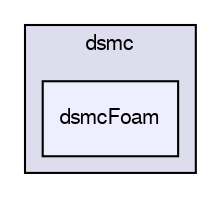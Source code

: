digraph "applications/solvers/discreteMethods/dsmc/dsmcFoam" {
  bgcolor=transparent;
  compound=true
  node [ fontsize="10", fontname="FreeSans"];
  edge [ labelfontsize="10", labelfontname="FreeSans"];
  subgraph clusterdir_b20997a7199e59148f127b94cdef3c86 {
    graph [ bgcolor="#ddddee", pencolor="black", label="dsmc" fontname="FreeSans", fontsize="10", URL="dir_b20997a7199e59148f127b94cdef3c86.html"]
  dir_09e15c0d3c97688c95c2d06028e6da55 [shape=box, label="dsmcFoam", style="filled", fillcolor="#eeeeff", pencolor="black", URL="dir_09e15c0d3c97688c95c2d06028e6da55.html"];
  }
}
